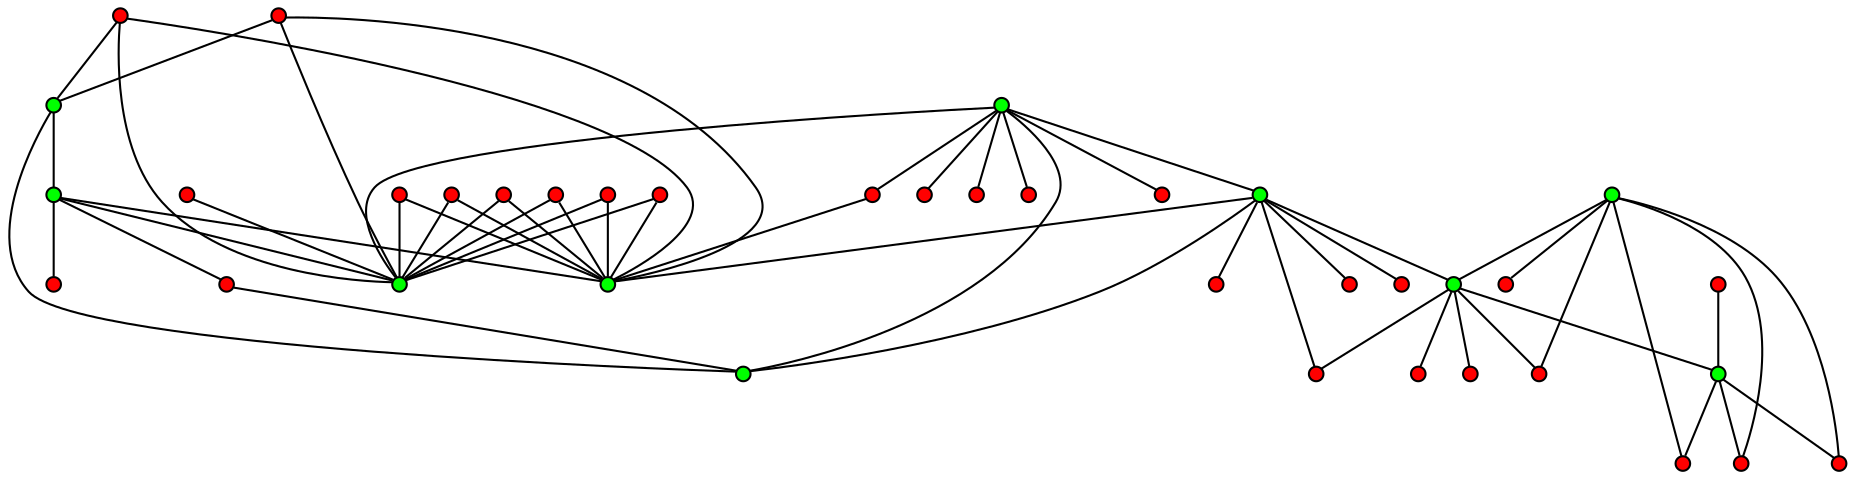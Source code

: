 graph G {
0[shape="circle",width=0.1,label="",style=filled,fillcolor="red"];
1[shape="circle",width=0.1,label="",style=filled,fillcolor="red"];
2[shape="circle",width=0.1,label="",style=filled,fillcolor="red"];
3[shape="circle",width=0.1,label="",style=filled,fillcolor="red"];
4[shape="circle",width=0.1,label="",style=filled,fillcolor="red"];
5[shape="circle",width=0.1,label="",style=filled,fillcolor="red"];
6[shape="circle",width=0.1,label="",style=filled,fillcolor="red"];
7[shape="circle",width=0.1,label="",style=filled,fillcolor="red"];
8[shape="circle",width=0.1,label="",style=filled,fillcolor="green"];
9[shape="circle",width=0.1,label="",style=filled,fillcolor="green"];
10[shape="circle",width=0.1,label="",style=filled,fillcolor="red"];
11[shape="circle",width=0.1,label="",style=filled,fillcolor="red"];
12[shape="circle",width=0.1,label="",style=filled,fillcolor="red"];
13[shape="circle",width=0.1,label="",style=filled,fillcolor="green"];
14[shape="circle",width=0.1,label="",style=filled,fillcolor="green"];
15[shape="circle",width=0.1,label="",style=filled,fillcolor="red"];
16[shape="circle",width=0.1,label="",style=filled,fillcolor="green"];
17[shape="circle",width=0.1,label="",style=filled,fillcolor="red"];
18[shape="circle",width=0.1,label="",style=filled,fillcolor="green"];
19[shape="circle",width=0.1,label="",style=filled,fillcolor="green"];
20[shape="circle",width=0.1,label="",style=filled,fillcolor="red"];
21[shape="circle",width=0.1,label="",style=filled,fillcolor="green"];
22[shape="circle",width=0.1,label="",style=filled,fillcolor="red"];
23[shape="circle",width=0.1,label="",style=filled,fillcolor="red"];
24[shape="circle",width=0.1,label="",style=filled,fillcolor="red"];
25[shape="circle",width=0.1,label="",style=filled,fillcolor="red"];
26[shape="circle",width=0.1,label="",style=filled,fillcolor="red"];
27[shape="circle",width=0.1,label="",style=filled,fillcolor="red"];
28[shape="circle",width=0.1,label="",style=filled,fillcolor="green"];
29[shape="circle",width=0.1,label="",style=filled,fillcolor="red"];
30[shape="circle",width=0.1,label="",style=filled,fillcolor="red"];
31[shape="circle",width=0.1,label="",style=filled,fillcolor="red"];
32[shape="circle",width=0.1,label="",style=filled,fillcolor="red"];
33[shape="circle",width=0.1,label="",style=filled,fillcolor="red"];
34[shape="circle",width=0.1,label="",style=filled,fillcolor="red"];
35[shape="circle",width=0.1,label="",style=filled,fillcolor="red"];
36[shape="circle",width=0.1,label="",style=filled,fillcolor="red"];
37[shape="circle",width=0.1,label="",style=filled,fillcolor="green"];
5--8 ;
5--9 ;
2--8 ;
2--13 ;
2--9 ;
3--8 ;
3--9 ;
4--8 ;
4--9 ;
6--8 ;
6--13 ;
6--9 ;
12--8 ;
12--9 ;
10--8 ;
11--8 ;
11--9 ;
7--8 ;
7--9 ;
16--8 ;
16--15 ;
16--19 ;
16--20 ;
16--21 ;
16--22 ;
16--23 ;
16--24 ;
15--9 ;
13--14 ;
13--21 ;
19--28 ;
19--29 ;
19--21 ;
19--9 ;
19--17 ;
19--30 ;
19--31 ;
18--28 ;
18--34 ;
18--25 ;
18--26 ;
18--35 ;
18--36 ;
28--17 ;
28--27 ;
28--37 ;
28--32 ;
28--36 ;
33--37 ;
14--8 ;
14--0 ;
14--1 ;
14--9 ;
0--21 ;
37--25 ;
37--26 ;
37--35 ;
}
